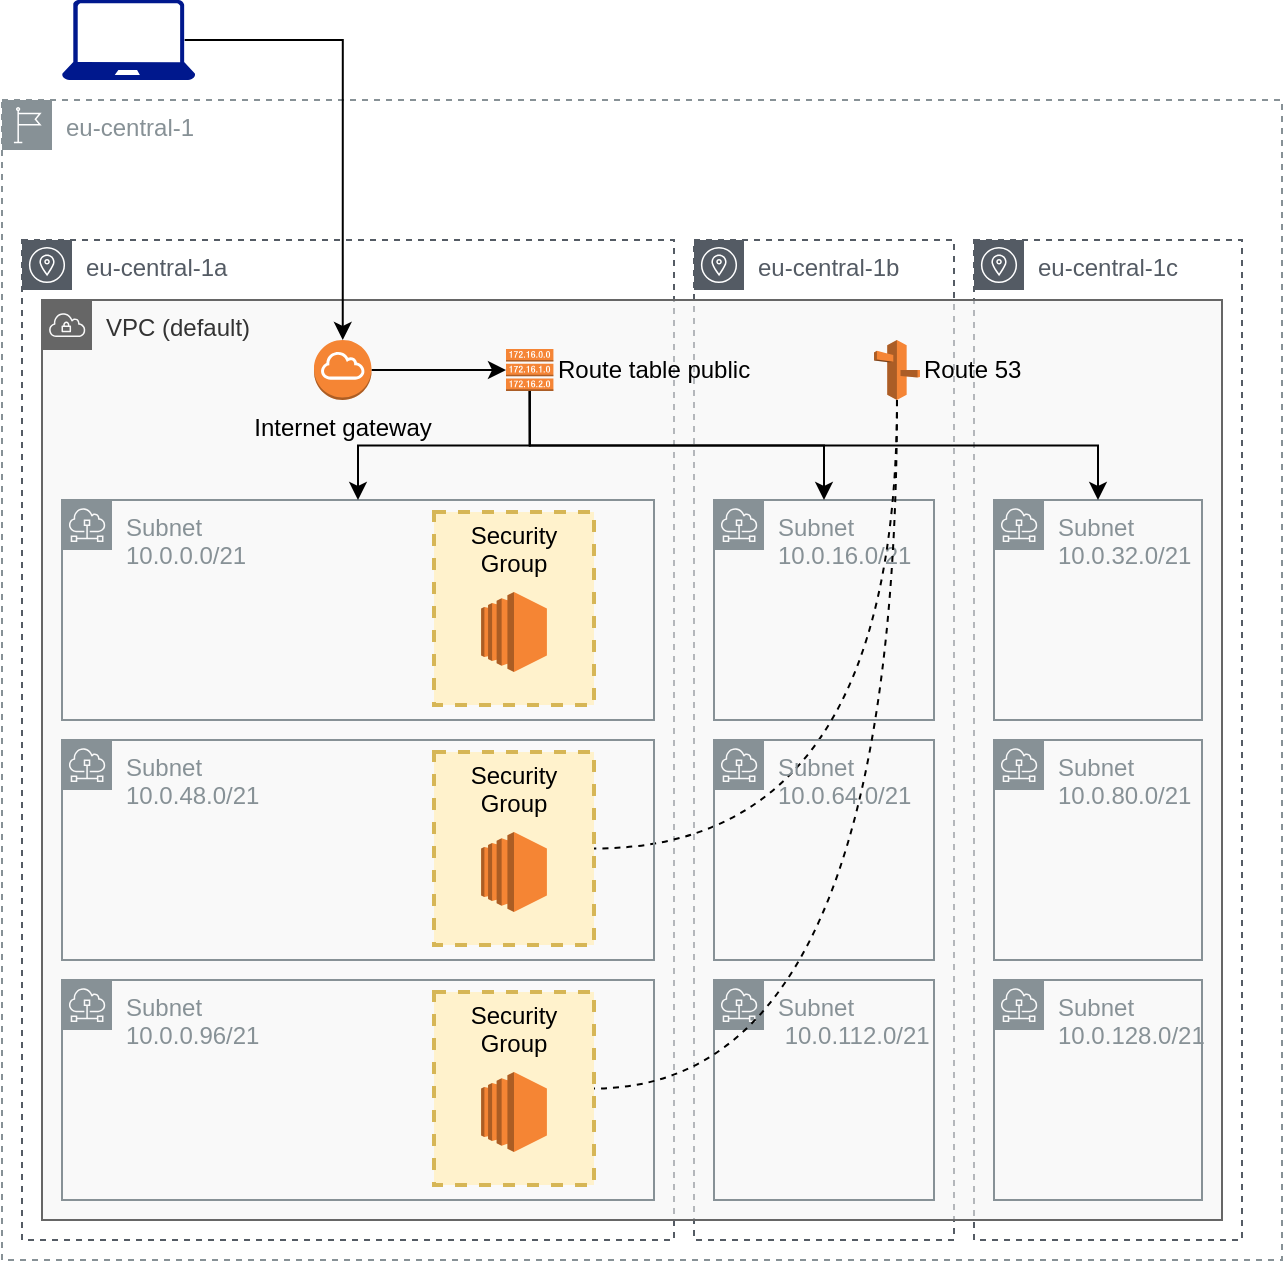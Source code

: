 <mxfile version="13.9.9" type="github">
  <diagram id="UUgaOf1F6qNWSPvY_eEi" name="Page-1">
    <mxGraphModel dx="946" dy="662" grid="1" gridSize="10" guides="1" tooltips="1" connect="1" arrows="1" fold="1" page="1" pageScale="1" pageWidth="827" pageHeight="1169" math="0" shadow="0">
      <root>
        <mxCell id="0" />
        <mxCell id="1" parent="0" />
        <mxCell id="LLyH-jrI4SZby10niK_6-6" value="eu-central-1" style="outlineConnect=0;gradientColor=none;html=1;whiteSpace=wrap;fontSize=12;fontStyle=0;shape=mxgraph.aws4.group;grIcon=mxgraph.aws4.group_region;strokeColor=#879196;fillColor=none;verticalAlign=top;align=left;spacingLeft=30;fontColor=#879196;dashed=1;" parent="1" vertex="1">
          <mxGeometry x="94" y="80" width="640" height="580" as="geometry" />
        </mxCell>
        <mxCell id="LLyH-jrI4SZby10niK_6-10" value="eu-central-1a" style="outlineConnect=0;gradientColor=none;html=1;whiteSpace=wrap;fontSize=12;fontStyle=0;shape=mxgraph.aws4.group;grIcon=mxgraph.aws4.group_availability_zone;strokeColor=#545B64;fillColor=none;verticalAlign=top;align=left;spacingLeft=30;fontColor=#545B64;dashed=1;" parent="1" vertex="1">
          <mxGeometry x="104" y="150" width="326" height="500" as="geometry" />
        </mxCell>
        <mxCell id="LLyH-jrI4SZby10niK_6-7" value="eu-central-1c" style="outlineConnect=0;gradientColor=none;html=1;whiteSpace=wrap;fontSize=12;fontStyle=0;shape=mxgraph.aws4.group;grIcon=mxgraph.aws4.group_availability_zone;strokeColor=#545B64;fillColor=none;verticalAlign=top;align=left;spacingLeft=30;fontColor=#545B64;dashed=1;" parent="1" vertex="1">
          <mxGeometry x="580" y="150" width="134" height="500" as="geometry" />
        </mxCell>
        <mxCell id="LLyH-jrI4SZby10niK_6-9" value="eu-central-1b" style="outlineConnect=0;gradientColor=none;html=1;whiteSpace=wrap;fontSize=12;fontStyle=0;shape=mxgraph.aws4.group;grIcon=mxgraph.aws4.group_availability_zone;strokeColor=#545B64;fillColor=none;verticalAlign=top;align=left;spacingLeft=30;fontColor=#545B64;dashed=1;" parent="1" vertex="1">
          <mxGeometry x="440" y="150" width="130" height="500" as="geometry" />
        </mxCell>
        <mxCell id="LLyH-jrI4SZby10niK_6-5" value="VPC (default)" style="outlineConnect=0;html=1;whiteSpace=wrap;fontSize=12;fontStyle=0;shape=mxgraph.aws4.group;grIcon=mxgraph.aws4.group_vpc;strokeColor=#666666;fillColor=#f5f5f5;verticalAlign=top;align=left;spacingLeft=30;dashed=0;fillOpacity=60;fontColor=#333333;" parent="1" vertex="1">
          <mxGeometry x="114" y="180" width="590" height="460" as="geometry" />
        </mxCell>
        <mxCell id="LLyH-jrI4SZby10niK_6-4" value="Subnet &lt;br&gt;10.0.0.0/21" style="outlineConnect=0;gradientColor=none;html=1;whiteSpace=wrap;fontSize=12;fontStyle=0;shape=mxgraph.aws4.group;grIcon=mxgraph.aws4.group_subnet;strokeColor=#879196;fillColor=none;verticalAlign=top;align=left;spacingLeft=30;fontColor=#879196;dashed=0;" parent="1" vertex="1">
          <mxGeometry x="124" y="280" width="296" height="110" as="geometry" />
        </mxCell>
        <mxCell id="LLyH-jrI4SZby10niK_6-27" style="edgeStyle=orthogonalEdgeStyle;rounded=0;orthogonalLoop=1;jettySize=auto;html=1;exitX=1;exitY=0.5;exitDx=0;exitDy=0;exitPerimeter=0;entryX=0;entryY=0.5;entryDx=0;entryDy=0;entryPerimeter=0;" parent="1" source="LLyH-jrI4SZby10niK_6-2" target="LLyH-jrI4SZby10niK_6-19" edge="1">
          <mxGeometry relative="1" as="geometry" />
        </mxCell>
        <mxCell id="LLyH-jrI4SZby10niK_6-2" value="Internet gateway" style="outlineConnect=0;dashed=0;verticalLabelPosition=bottom;verticalAlign=top;align=center;html=1;shape=mxgraph.aws3.internet_gateway;fillColor=#F58534;gradientColor=none;" parent="1" vertex="1">
          <mxGeometry x="250" y="200" width="28.75" height="30" as="geometry" />
        </mxCell>
        <mxCell id="LLyH-jrI4SZby10niK_6-28" style="edgeStyle=orthogonalEdgeStyle;rounded=0;orthogonalLoop=1;jettySize=auto;html=1;exitX=0.92;exitY=0.5;exitDx=0;exitDy=0;exitPerimeter=0;entryX=0.5;entryY=0;entryDx=0;entryDy=0;entryPerimeter=0;" parent="1" source="LLyH-jrI4SZby10niK_6-12" target="LLyH-jrI4SZby10niK_6-2" edge="1">
          <mxGeometry relative="1" as="geometry" />
        </mxCell>
        <mxCell id="LLyH-jrI4SZby10niK_6-12" value="" style="aspect=fixed;pointerEvents=1;shadow=0;dashed=0;html=1;strokeColor=none;labelPosition=center;verticalLabelPosition=bottom;verticalAlign=top;align=center;fillColor=#00188D;shape=mxgraph.azure.laptop" parent="1" vertex="1">
          <mxGeometry x="124" y="30" width="66.66" height="40" as="geometry" />
        </mxCell>
        <mxCell id="LLyH-jrI4SZby10niK_6-15" value="Subnet&lt;br&gt;10.0.32.0/21" style="outlineConnect=0;gradientColor=none;html=1;whiteSpace=wrap;fontSize=12;fontStyle=0;shape=mxgraph.aws4.group;grIcon=mxgraph.aws4.group_subnet;strokeColor=#879196;fillColor=none;verticalAlign=top;align=left;spacingLeft=30;fontColor=#879196;dashed=0;" parent="1" vertex="1">
          <mxGeometry x="590" y="280" width="104" height="110" as="geometry" />
        </mxCell>
        <mxCell id="LLyH-jrI4SZby10niK_6-16" value="Subnet&lt;br&gt;10.0.16.0/21" style="outlineConnect=0;gradientColor=none;html=1;whiteSpace=wrap;fontSize=12;fontStyle=0;shape=mxgraph.aws4.group;grIcon=mxgraph.aws4.group_subnet;strokeColor=#879196;fillColor=none;verticalAlign=top;align=left;spacingLeft=30;fontColor=#879196;dashed=0;" parent="1" vertex="1">
          <mxGeometry x="450" y="280" width="110" height="110" as="geometry" />
        </mxCell>
        <mxCell id="LLyH-jrI4SZby10niK_6-23" style="edgeStyle=orthogonalEdgeStyle;rounded=0;orthogonalLoop=1;jettySize=auto;html=1;exitX=0.5;exitY=1;exitDx=0;exitDy=0;exitPerimeter=0;" parent="1" source="LLyH-jrI4SZby10niK_6-19" target="LLyH-jrI4SZby10niK_6-16" edge="1">
          <mxGeometry relative="1" as="geometry" />
        </mxCell>
        <mxCell id="LLyH-jrI4SZby10niK_6-24" style="edgeStyle=orthogonalEdgeStyle;rounded=0;orthogonalLoop=1;jettySize=auto;html=1;exitX=0.5;exitY=1;exitDx=0;exitDy=0;exitPerimeter=0;" parent="1" source="LLyH-jrI4SZby10niK_6-19" target="LLyH-jrI4SZby10niK_6-4" edge="1">
          <mxGeometry relative="1" as="geometry" />
        </mxCell>
        <mxCell id="LLyH-jrI4SZby10niK_6-25" style="edgeStyle=orthogonalEdgeStyle;rounded=0;orthogonalLoop=1;jettySize=auto;html=1;exitX=0.5;exitY=1;exitDx=0;exitDy=0;exitPerimeter=0;" parent="1" source="LLyH-jrI4SZby10niK_6-19" target="LLyH-jrI4SZby10niK_6-15" edge="1">
          <mxGeometry relative="1" as="geometry" />
        </mxCell>
        <mxCell id="LLyH-jrI4SZby10niK_6-19" value="Route table public" style="outlineConnect=0;dashed=0;verticalLabelPosition=middle;verticalAlign=middle;align=left;html=1;shape=mxgraph.aws3.route_table;fillColor=#F58536;gradientColor=none;labelPosition=right;" parent="1" vertex="1">
          <mxGeometry x="346" y="204.5" width="23.71" height="21" as="geometry" />
        </mxCell>
        <mxCell id="Gg3K2ls2yGk3OWGE8Ab6-1" value="Security Group" style="fontStyle=0;verticalAlign=top;align=center;spacingTop=-2;fillColor=#fff2cc;rounded=0;whiteSpace=wrap;html=1;strokeColor=#d6b656;strokeWidth=2;dashed=1;container=1;collapsible=0;expand=0;recursiveResize=0;" parent="1" vertex="1">
          <mxGeometry x="310" y="286" width="80" height="96.5" as="geometry" />
        </mxCell>
        <mxCell id="Gg3K2ls2yGk3OWGE8Ab6-4" value="" style="outlineConnect=0;dashed=0;verticalLabelPosition=bottom;verticalAlign=top;align=center;html=1;shape=mxgraph.aws3.ec2;fillColor=#F58534;gradientColor=none;" parent="Gg3K2ls2yGk3OWGE8Ab6-1" vertex="1">
          <mxGeometry x="23.55" y="40" width="32.9" height="40" as="geometry" />
        </mxCell>
        <mxCell id="wzWREETwLZBb_GzKi2xE-12" style="edgeStyle=orthogonalEdgeStyle;rounded=0;orthogonalLoop=1;jettySize=auto;html=1;exitX=0.5;exitY=1;exitDx=0;exitDy=0;exitPerimeter=0;entryX=1;entryY=0.5;entryDx=0;entryDy=0;startArrow=none;startFill=0;curved=1;endArrow=none;endFill=0;dashed=1;" edge="1" parent="1" source="Gg3K2ls2yGk3OWGE8Ab6-3" target="wzWREETwLZBb_GzKi2xE-5">
          <mxGeometry relative="1" as="geometry" />
        </mxCell>
        <mxCell id="Gg3K2ls2yGk3OWGE8Ab6-3" value="Route 53" style="outlineConnect=0;dashed=0;verticalLabelPosition=middle;verticalAlign=middle;align=left;html=1;shape=mxgraph.aws3.route_53;fillColor=#F58536;gradientColor=none;labelPosition=right;" parent="1" vertex="1">
          <mxGeometry x="530" y="200" width="22.98" height="30" as="geometry" />
        </mxCell>
        <mxCell id="wzWREETwLZBb_GzKi2xE-2" value="Subnet &lt;br&gt;10.0.48.0/21" style="outlineConnect=0;gradientColor=none;html=1;whiteSpace=wrap;fontSize=12;fontStyle=0;shape=mxgraph.aws4.group;grIcon=mxgraph.aws4.group_subnet;strokeColor=#879196;fillColor=none;verticalAlign=top;align=left;spacingLeft=30;fontColor=#879196;dashed=0;" vertex="1" parent="1">
          <mxGeometry x="124" y="400" width="296" height="110" as="geometry" />
        </mxCell>
        <mxCell id="wzWREETwLZBb_GzKi2xE-3" value="Subnet&lt;br&gt;10.0.80.0/21" style="outlineConnect=0;gradientColor=none;html=1;whiteSpace=wrap;fontSize=12;fontStyle=0;shape=mxgraph.aws4.group;grIcon=mxgraph.aws4.group_subnet;strokeColor=#879196;fillColor=none;verticalAlign=top;align=left;spacingLeft=30;fontColor=#879196;dashed=0;" vertex="1" parent="1">
          <mxGeometry x="590" y="400" width="104" height="110" as="geometry" />
        </mxCell>
        <mxCell id="wzWREETwLZBb_GzKi2xE-4" value="Subnet&lt;br&gt;10.0.64.0/21" style="outlineConnect=0;gradientColor=none;html=1;whiteSpace=wrap;fontSize=12;fontStyle=0;shape=mxgraph.aws4.group;grIcon=mxgraph.aws4.group_subnet;strokeColor=#879196;fillColor=none;verticalAlign=top;align=left;spacingLeft=30;fontColor=#879196;dashed=0;" vertex="1" parent="1">
          <mxGeometry x="450" y="400" width="110" height="110" as="geometry" />
        </mxCell>
        <mxCell id="wzWREETwLZBb_GzKi2xE-5" value="Security Group" style="fontStyle=0;verticalAlign=top;align=center;spacingTop=-2;fillColor=#fff2cc;rounded=0;whiteSpace=wrap;html=1;strokeColor=#d6b656;strokeWidth=2;dashed=1;container=1;collapsible=0;expand=0;recursiveResize=0;" vertex="1" parent="1">
          <mxGeometry x="310" y="406" width="80" height="96.5" as="geometry" />
        </mxCell>
        <mxCell id="wzWREETwLZBb_GzKi2xE-6" value="" style="outlineConnect=0;dashed=0;verticalLabelPosition=bottom;verticalAlign=top;align=center;html=1;shape=mxgraph.aws3.ec2;fillColor=#F58534;gradientColor=none;" vertex="1" parent="wzWREETwLZBb_GzKi2xE-5">
          <mxGeometry x="23.55" y="40" width="32.9" height="40" as="geometry" />
        </mxCell>
        <mxCell id="wzWREETwLZBb_GzKi2xE-7" value="Subnet &lt;br&gt;10.0.0.96/21" style="outlineConnect=0;gradientColor=none;html=1;whiteSpace=wrap;fontSize=12;fontStyle=0;shape=mxgraph.aws4.group;grIcon=mxgraph.aws4.group_subnet;strokeColor=#879196;fillColor=none;verticalAlign=top;align=left;spacingLeft=30;fontColor=#879196;dashed=0;" vertex="1" parent="1">
          <mxGeometry x="124" y="520" width="296" height="110" as="geometry" />
        </mxCell>
        <mxCell id="wzWREETwLZBb_GzKi2xE-8" value="Subnet&amp;nbsp;&lt;br&gt;10.0.128.0/21" style="outlineConnect=0;gradientColor=none;html=1;whiteSpace=wrap;fontSize=12;fontStyle=0;shape=mxgraph.aws4.group;grIcon=mxgraph.aws4.group_subnet;strokeColor=#879196;fillColor=none;verticalAlign=top;align=left;spacingLeft=30;fontColor=#879196;dashed=0;" vertex="1" parent="1">
          <mxGeometry x="590" y="520" width="104" height="110" as="geometry" />
        </mxCell>
        <mxCell id="wzWREETwLZBb_GzKi2xE-9" value="Subnet&lt;br&gt;&amp;nbsp;10.0.112.0/21" style="outlineConnect=0;gradientColor=none;html=1;whiteSpace=wrap;fontSize=12;fontStyle=0;shape=mxgraph.aws4.group;grIcon=mxgraph.aws4.group_subnet;strokeColor=#879196;fillColor=none;verticalAlign=top;align=left;spacingLeft=30;fontColor=#879196;dashed=0;" vertex="1" parent="1">
          <mxGeometry x="450" y="520" width="110" height="110" as="geometry" />
        </mxCell>
        <mxCell id="wzWREETwLZBb_GzKi2xE-10" value="Security Group" style="fontStyle=0;verticalAlign=top;align=center;spacingTop=-2;fillColor=#fff2cc;rounded=0;whiteSpace=wrap;html=1;strokeColor=#d6b656;strokeWidth=2;dashed=1;container=1;collapsible=0;expand=0;recursiveResize=0;" vertex="1" parent="1">
          <mxGeometry x="310" y="526" width="80" height="96.5" as="geometry" />
        </mxCell>
        <mxCell id="wzWREETwLZBb_GzKi2xE-11" value="" style="outlineConnect=0;dashed=0;verticalLabelPosition=bottom;verticalAlign=top;align=center;html=1;shape=mxgraph.aws3.ec2;fillColor=#F58534;gradientColor=none;" vertex="1" parent="wzWREETwLZBb_GzKi2xE-10">
          <mxGeometry x="23.55" y="40" width="32.9" height="40" as="geometry" />
        </mxCell>
        <mxCell id="wzWREETwLZBb_GzKi2xE-13" style="edgeStyle=orthogonalEdgeStyle;rounded=0;orthogonalLoop=1;jettySize=auto;html=1;exitX=0.5;exitY=1;exitDx=0;exitDy=0;exitPerimeter=0;entryX=1;entryY=0.5;entryDx=0;entryDy=0;startArrow=none;startFill=0;curved=1;endArrow=none;endFill=0;dashed=1;" edge="1" parent="1" source="Gg3K2ls2yGk3OWGE8Ab6-3" target="wzWREETwLZBb_GzKi2xE-10">
          <mxGeometry relative="1" as="geometry">
            <mxPoint x="551.49" y="240" as="sourcePoint" />
            <mxPoint x="400" y="464.25" as="targetPoint" />
          </mxGeometry>
        </mxCell>
      </root>
    </mxGraphModel>
  </diagram>
</mxfile>
